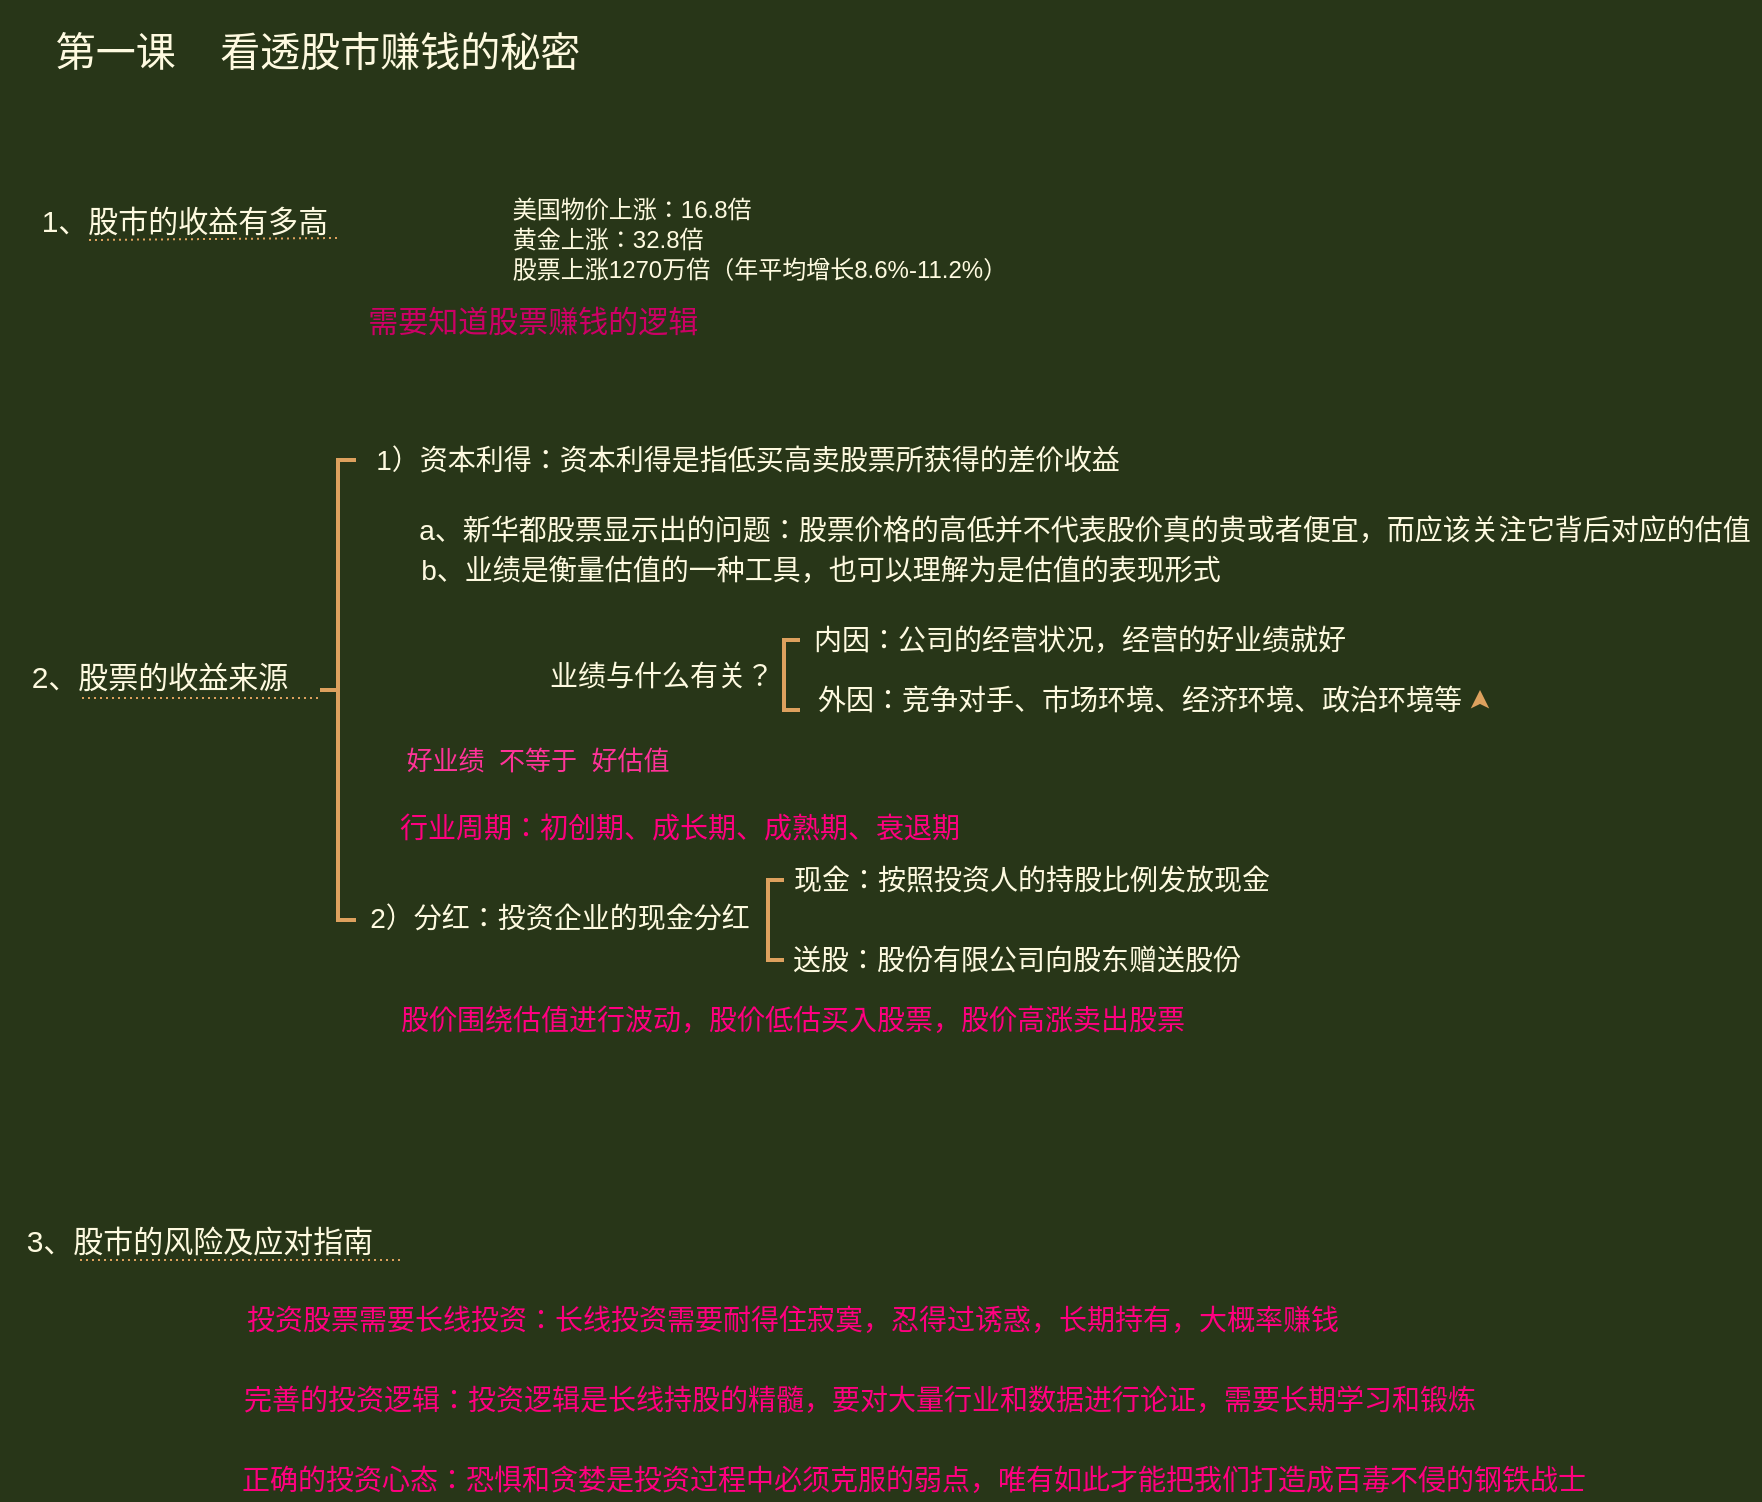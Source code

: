 <mxfile version="14.1.8" type="github" pages="4">
  <diagram id="m5bvnVAXrxUMq8WtMeak" name="第 1 页">
    <mxGraphModel dx="1374" dy="734" grid="1" gridSize="10" guides="1" tooltips="1" connect="1" arrows="1" fold="1" page="1" pageScale="1" pageWidth="1169" pageHeight="827" background="#283618" math="0" shadow="0">
      <root>
        <object label="" id="0">
          <mxCell />
        </object>
        <mxCell id="1" parent="0" />
        <mxCell id="AebG_U4oSjqvSSur_Na6-5" value="第一课&amp;nbsp; &amp;nbsp; 看透股市赚钱的秘密" style="text;html=1;strokeColor=none;fillColor=none;align=center;verticalAlign=middle;whiteSpace=wrap;rounded=0;shadow=0;fontSize=20;fontColor=#FEFAE0;" parent="1" vertex="1">
          <mxGeometry x="20" y="10" width="278" height="50" as="geometry" />
        </mxCell>
        <mxCell id="AebG_U4oSjqvSSur_Na6-7" value="1、股市的收益有多高" style="text;html=1;strokeColor=none;fillColor=none;align=center;verticalAlign=middle;whiteSpace=wrap;rounded=0;shadow=0;fontSize=15;spacingRight=-7;fontColor=#FEFAE0;" parent="1" vertex="1">
          <mxGeometry y="110" width="178" height="20" as="geometry" />
        </mxCell>
        <mxCell id="AebG_U4oSjqvSSur_Na6-8" value="&lt;font style=&quot;font-size: 15px&quot;&gt;2、股票的收益来源&lt;/font&gt;" style="text;html=1;strokeColor=none;fillColor=none;align=center;verticalAlign=middle;whiteSpace=wrap;rounded=0;shadow=0;fontColor=#FEFAE0;" parent="1" vertex="1">
          <mxGeometry x="10" y="327.5" width="140" height="40" as="geometry" />
        </mxCell>
        <mxCell id="AebG_U4oSjqvSSur_Na6-9" value="&lt;font style=&quot;font-size: 15px&quot;&gt;3、股市的风险及应对指南&lt;/font&gt;" style="text;html=1;strokeColor=none;fillColor=none;align=center;verticalAlign=middle;whiteSpace=wrap;rounded=0;shadow=0;labelBackgroundColor=none;labelBorderColor=none;fontColor=#FEFAE0;" parent="1" vertex="1">
          <mxGeometry x="10" y="620" width="180" height="20" as="geometry" />
        </mxCell>
        <mxCell id="AebG_U4oSjqvSSur_Na6-23" value="" style="endArrow=none;html=1;rounded=0;dashed=1;dashPattern=1 2;entryX=0.955;entryY=0.95;entryDx=0;entryDy=0;entryPerimeter=0;exitX=0.25;exitY=1;exitDx=0;exitDy=0;labelBackgroundColor=#283618;strokeColor=#DDA15E;fontColor=#FEFAE0;" parent="1" source="AebG_U4oSjqvSSur_Na6-7" target="AebG_U4oSjqvSSur_Na6-7" edge="1">
          <mxGeometry relative="1" as="geometry">
            <mxPoint x="82" y="200" as="sourcePoint" />
            <mxPoint x="200" y="200" as="targetPoint" />
          </mxGeometry>
        </mxCell>
        <mxCell id="AebG_U4oSjqvSSur_Na6-26" value="" style="endArrow=none;html=1;rounded=0;dashed=1;dashPattern=1 2;labelBackgroundColor=#283618;strokeColor=#DDA15E;fontColor=#FEFAE0;" parent="1" edge="1">
          <mxGeometry relative="1" as="geometry">
            <mxPoint x="40" y="640" as="sourcePoint" />
            <mxPoint x="200" y="640" as="targetPoint" />
            <Array as="points" />
          </mxGeometry>
        </mxCell>
        <mxCell id="AebG_U4oSjqvSSur_Na6-28" value="" style="endArrow=none;html=1;rounded=0;dashed=1;dashPattern=1 2;labelBackgroundColor=#283618;strokeColor=#DDA15E;fontColor=#FEFAE0;" parent="1" edge="1">
          <mxGeometry relative="1" as="geometry">
            <mxPoint x="41" y="359" as="sourcePoint" />
            <mxPoint x="159" y="359" as="targetPoint" />
          </mxGeometry>
        </mxCell>
        <mxCell id="AebG_U4oSjqvSSur_Na6-32" value="&lt;div style=&quot;text-align: left ; font-size: 12px&quot;&gt;&lt;font style=&quot;font-size: 12px&quot;&gt;美国物价上涨：16.8倍&lt;/font&gt;&lt;/div&gt;&lt;div style=&quot;text-align: left ; font-size: 12px&quot;&gt;&lt;font style=&quot;font-size: 12px&quot;&gt;黄金上涨：32.8倍&lt;/font&gt;&lt;/div&gt;&lt;font style=&quot;font-size: 12px&quot;&gt;股票上涨1270万倍（年平均增长8.6%-11.2%）&lt;/font&gt;" style="text;html=1;strokeColor=none;fillColor=none;align=center;verticalAlign=middle;whiteSpace=wrap;rounded=0;shadow=0;labelBackgroundColor=none;fontSize=13;fontColor=#FEFAE0;" parent="1" vertex="1">
          <mxGeometry x="205" y="100" width="350" height="60" as="geometry" />
        </mxCell>
        <mxCell id="AebG_U4oSjqvSSur_Na6-33" value="&amp;nbsp;需要知道股票赚钱的逻辑" style="text;html=1;strokeColor=none;fillColor=none;align=left;verticalAlign=middle;whiteSpace=wrap;rounded=0;shadow=0;labelBackgroundColor=none;fontSize=15;fontColor=#CC0066;" parent="1" vertex="1">
          <mxGeometry x="178" y="160" width="230" height="20" as="geometry" />
        </mxCell>
        <mxCell id="AebG_U4oSjqvSSur_Na6-42" value="&lt;h1&gt;&lt;br&gt;&lt;/h1&gt;" style="text;html=1;strokeColor=none;fillColor=none;spacing=5;spacingTop=-20;whiteSpace=wrap;overflow=hidden;rounded=0;shadow=0;labelBackgroundColor=none;fontSize=12;fontColor=#FEFAE0;" parent="1" vertex="1">
          <mxGeometry x="190" y="220" width="330" height="70" as="geometry" />
        </mxCell>
        <mxCell id="MVnKWzn-PWz_MAxwOVu2-1" value="a、新华都股票显示出的问题：股票价格的高低并不代表股价真的贵或者便宜，而应该关注它背后对应的估值" style="text;html=1;resizable=0;autosize=1;align=center;verticalAlign=middle;points=[];fillColor=none;strokeColor=none;rounded=0;shadow=0;labelBackgroundColor=none;fontSize=14;fontColor=#FEFAE0;spacingRight=-3;" parent="1" vertex="1">
          <mxGeometry x="200" y="265" width="680" height="20" as="geometry" />
        </mxCell>
        <mxCell id="E1mPZwcP-GkEmmAKB812-8" value="" style="strokeWidth=2;html=1;shape=mxgraph.flowchart.annotation_2;align=left;labelPosition=right;pointerEvents=1;shadow=0;labelBackgroundColor=none;fontSize=14;fontColor=#FEFAE0;fillColor=#BC6C25;strokeColor=#DDA15E;" parent="1" vertex="1">
          <mxGeometry x="160" y="240" width="18" height="230" as="geometry" />
        </mxCell>
        <mxCell id="E1mPZwcP-GkEmmAKB812-9" value="b、业绩是衡量估值的一种工具，也可以理解为是估值的表现形式" style="text;html=1;resizable=0;autosize=1;align=center;verticalAlign=middle;points=[];fillColor=none;strokeColor=none;rounded=0;shadow=0;labelBackgroundColor=none;fontSize=14;fontColor=#FEFAE0;" parent="1" vertex="1">
          <mxGeometry x="200" y="285" width="420" height="20" as="geometry" />
        </mxCell>
        <mxCell id="E1mPZwcP-GkEmmAKB812-10" value="业绩与什么有关？" style="text;html=1;strokeColor=none;fillColor=none;align=center;verticalAlign=middle;whiteSpace=wrap;rounded=0;shadow=0;labelBackgroundColor=none;fontSize=14;fontColor=#FEFAE0;" parent="1" vertex="1">
          <mxGeometry x="250" y="337.5" width="162" height="20" as="geometry" />
        </mxCell>
        <mxCell id="E1mPZwcP-GkEmmAKB812-11" value="" style="strokeWidth=2;html=1;shape=mxgraph.flowchart.annotation_1;align=left;pointerEvents=1;shadow=0;labelBackgroundColor=none;fontSize=14;fontColor=#FEFAE0;fillColor=#BC6C25;strokeColor=#DDA15E;" parent="1" vertex="1">
          <mxGeometry x="392" y="330" width="8" height="35" as="geometry" />
        </mxCell>
        <mxCell id="E1mPZwcP-GkEmmAKB812-13" value="内因：公司的经营状况，经营的好业绩就好" style="text;html=1;strokeColor=none;fillColor=none;align=center;verticalAlign=middle;whiteSpace=wrap;rounded=0;shadow=0;labelBackgroundColor=none;fontSize=14;fontColor=#FEFAE0;" parent="1" vertex="1">
          <mxGeometry x="400" y="320" width="280" height="20" as="geometry" />
        </mxCell>
        <mxCell id="E1mPZwcP-GkEmmAKB812-14" value="外因：竞争对手、市场环境、经济环境、政治环境等" style="text;html=1;strokeColor=none;fillColor=none;align=center;verticalAlign=middle;whiteSpace=wrap;rounded=0;shadow=0;labelBackgroundColor=none;fontSize=14;fontColor=#FEFAE0;" parent="1" vertex="1">
          <mxGeometry x="400" y="350" width="340" height="20" as="geometry" />
        </mxCell>
        <mxCell id="E1mPZwcP-GkEmmAKB812-16" style="edgeStyle=orthogonalEdgeStyle;rounded=0;orthogonalLoop=1;jettySize=auto;html=1;exitX=1;exitY=0.5;exitDx=0;exitDy=0;entryX=1;entryY=0.25;entryDx=0;entryDy=0;fontSize=14;fontColor=#FEFAE0;labelBackgroundColor=#283618;strokeColor=#DDA15E;" parent="1" source="E1mPZwcP-GkEmmAKB812-14" target="E1mPZwcP-GkEmmAKB812-14" edge="1">
          <mxGeometry relative="1" as="geometry" />
        </mxCell>
        <mxCell id="E1mPZwcP-GkEmmAKB812-17" value="&lt;h1 style=&quot;text-align: left&quot;&gt;&lt;span style=&quot;font-weight: normal&quot;&gt;&lt;font style=&quot;font-size: 14px&quot;&gt;1）资本利得：&lt;/font&gt;&lt;font style=&quot;font-size: 14px&quot;&gt;资本利得是指低买高卖股票所获得的差价收益&lt;/font&gt;&lt;/span&gt;&lt;/h1&gt;" style="text;html=1;strokeColor=none;fillColor=none;align=center;verticalAlign=middle;whiteSpace=wrap;rounded=0;shadow=0;labelBackgroundColor=none;fontSize=14;fontColor=#FEFAE0;" parent="1" vertex="1">
          <mxGeometry x="178" y="225" width="392" height="20" as="geometry" />
        </mxCell>
        <mxCell id="E1mPZwcP-GkEmmAKB812-18" value="&lt;h1 style=&quot;text-align: left&quot;&gt;&lt;span style=&quot;font-weight: normal&quot;&gt;&lt;font style=&quot;font-size: 14px&quot;&gt;2）分红：&lt;/font&gt;&lt;font style=&quot;font-size: 14px&quot;&gt;投资企业的现金分红&lt;/font&gt;&lt;/span&gt;&lt;/h1&gt;" style="text;html=1;strokeColor=none;fillColor=none;align=center;verticalAlign=middle;whiteSpace=wrap;rounded=0;shadow=0;labelBackgroundColor=none;fontSize=14;fontColor=#FEFAE0;spacingBottom=-7;" parent="1" vertex="1">
          <mxGeometry x="100" y="450" width="360" height="20" as="geometry" />
        </mxCell>
        <mxCell id="E1mPZwcP-GkEmmAKB812-20" value="好业绩&amp;nbsp; 不等于&amp;nbsp; 好估值" style="text;html=1;strokeColor=none;fillColor=none;align=center;verticalAlign=middle;whiteSpace=wrap;rounded=0;shadow=0;labelBackgroundColor=none;fontSize=13;fontColor=#FF3399;" parent="1" vertex="1">
          <mxGeometry x="198.5" y="380" width="140" height="20" as="geometry" />
        </mxCell>
        <mxCell id="E1mPZwcP-GkEmmAKB812-22" value="行业周期：初创期、成长期、成熟期、衰退期" style="text;html=1;strokeColor=none;fillColor=none;align=center;verticalAlign=middle;whiteSpace=wrap;rounded=0;shadow=0;labelBackgroundColor=none;fontSize=14;fontColor=#FF0080;" parent="1" vertex="1">
          <mxGeometry x="180" y="414" width="320" height="20" as="geometry" />
        </mxCell>
        <mxCell id="E1mPZwcP-GkEmmAKB812-24" value="" style="strokeWidth=2;html=1;shape=mxgraph.flowchart.annotation_1;align=left;pointerEvents=1;shadow=0;labelBackgroundColor=none;fontSize=14;fontColor=#FEFAE0;fillColor=#BC6C25;strokeColor=#DDA15E;" parent="1" vertex="1">
          <mxGeometry x="384" y="450" width="8" height="40" as="geometry" />
        </mxCell>
        <mxCell id="E1mPZwcP-GkEmmAKB812-25" value="现金：按照投资人的持股比例发放现金" style="text;html=1;strokeColor=none;fillColor=none;align=center;verticalAlign=middle;whiteSpace=wrap;rounded=0;shadow=0;labelBackgroundColor=none;fontSize=14;fontColor=#FEFAE0;" parent="1" vertex="1">
          <mxGeometry x="392" y="440" width="248" height="20" as="geometry" />
        </mxCell>
        <mxCell id="E1mPZwcP-GkEmmAKB812-26" value="送股：股份有限公司向股东赠送股份" style="text;html=1;strokeColor=none;fillColor=none;align=center;verticalAlign=middle;whiteSpace=wrap;rounded=0;shadow=0;labelBackgroundColor=none;fontSize=14;fontColor=#FEFAE0;spacingRight=5;" parent="1" vertex="1">
          <mxGeometry x="392" y="480" width="238" height="20" as="geometry" />
        </mxCell>
        <mxCell id="E1mPZwcP-GkEmmAKB812-27" value="股价围绕估值进行波动，股价低估买入股票，股价高涨卖出股票" style="text;html=1;strokeColor=none;fillColor=none;align=center;verticalAlign=middle;whiteSpace=wrap;rounded=0;sketch=0;fontColor=#FF0080;fontSize=14;" parent="1" vertex="1">
          <mxGeometry x="198.5" y="510" width="395" height="20" as="geometry" />
        </mxCell>
        <mxCell id="E1mPZwcP-GkEmmAKB812-28" value="投资股票需要长线投资：长线投资需要耐得住寂寞，忍得过诱惑，长期持有，大概率赚钱" style="text;html=1;strokeColor=none;fillColor=none;align=center;verticalAlign=middle;whiteSpace=wrap;rounded=0;sketch=0;fontSize=14;fontColor=#FF0080;" parent="1" vertex="1">
          <mxGeometry x="116.5" y="660" width="559" height="20" as="geometry" />
        </mxCell>
        <mxCell id="E1mPZwcP-GkEmmAKB812-29" value="完善的投资逻辑：投资逻辑是长线持股的精髓，要对大量行业和数据进行论证，需要长期学习和锻炼" style="text;html=1;strokeColor=none;fillColor=none;align=center;verticalAlign=middle;whiteSpace=wrap;rounded=0;sketch=0;fontSize=14;fontColor=#FF0080;spacingLeft=-4;" parent="1" vertex="1">
          <mxGeometry x="116.5" y="700" width="630" height="20" as="geometry" />
        </mxCell>
        <mxCell id="E1mPZwcP-GkEmmAKB812-31" value="正确的投资心态：恐惧和贪婪是投资过程中必须克服的弱点，唯有如此才能把我们打造成百毒不侵的钢铁战士" style="text;html=1;strokeColor=none;fillColor=none;align=center;verticalAlign=middle;whiteSpace=wrap;rounded=0;sketch=0;fontSize=14;fontColor=#FF0080;spacingLeft=-6;" parent="1" vertex="1">
          <mxGeometry x="120" y="740" width="680" height="20" as="geometry" />
        </mxCell>
      </root>
    </mxGraphModel>
  </diagram>
  <diagram id="dXkZSwn3A2-5qYktCXOZ" name="第 2 页">
    <mxGraphModel dx="961" dy="376" grid="1" gridSize="10" guides="1" tooltips="1" connect="1" arrows="1" fold="1" page="1" pageScale="1" pageWidth="1169" pageHeight="827" background="#283618" math="0" shadow="0">
      <root>
        <mxCell id="XAOGz9AYFGQWxydJxJSW-0" />
        <mxCell id="XAOGz9AYFGQWxydJxJSW-1" parent="XAOGz9AYFGQWxydJxJSW-0" />
        <mxCell id="cmDcosQfWXOTotA4SChQ-0" value="第二课&amp;nbsp; 巴菲特的股市暴富秘籍你也能学会" style="text;html=1;strokeColor=none;fillColor=none;align=center;verticalAlign=middle;whiteSpace=wrap;rounded=0;sketch=0;fontColor=#FEFAE0;fontSize=20;" parent="XAOGz9AYFGQWxydJxJSW-1" vertex="1">
          <mxGeometry x="37.5" y="10" width="420" height="40" as="geometry" />
        </mxCell>
        <mxCell id="BZc_Ym0EWB4jqjE0cTuo-0" value="1、巴菲特如何投资" style="text;html=1;strokeColor=none;fillColor=none;align=center;verticalAlign=middle;whiteSpace=wrap;rounded=0;sketch=0;fontSize=15;fontColor=#FEFAE0;" parent="XAOGz9AYFGQWxydJxJSW-1" vertex="1">
          <mxGeometry x="40" y="100" width="140" height="20" as="geometry" />
        </mxCell>
        <mxCell id="BZc_Ym0EWB4jqjE0cTuo-1" value="2、股票投资流派" style="text;html=1;strokeColor=none;fillColor=none;align=center;verticalAlign=middle;whiteSpace=wrap;rounded=0;sketch=0;fontSize=15;fontColor=#FEFAE0;" parent="XAOGz9AYFGQWxydJxJSW-1" vertex="1">
          <mxGeometry x="10" y="414" width="180" height="20" as="geometry" />
        </mxCell>
        <mxCell id="BZc_Ym0EWB4jqjE0cTuo-2" value="3、价值投资如何做" style="text;html=1;strokeColor=none;fillColor=none;align=center;verticalAlign=middle;whiteSpace=wrap;rounded=0;sketch=0;fontSize=15;fontColor=#FEFAE0;" parent="XAOGz9AYFGQWxydJxJSW-1" vertex="1">
          <mxGeometry x="40" y="700" width="140" height="20" as="geometry" />
        </mxCell>
        <mxCell id="BZc_Ym0EWB4jqjE0cTuo-3" value="4、避开市场噪音" style="text;html=1;strokeColor=none;fillColor=none;align=center;verticalAlign=middle;whiteSpace=wrap;rounded=0;sketch=0;fontSize=15;fontColor=#FEFAE0;" parent="XAOGz9AYFGQWxydJxJSW-1" vertex="1">
          <mxGeometry x="40" y="780" width="120" height="20" as="geometry" />
        </mxCell>
        <mxCell id="OLEDt_ilaQyS6sF2cXcJ-0" value="如果我不打算持有一只股票十年，那我就不会持有它超过十分钟。" style="text;html=1;strokeColor=none;fillColor=none;align=center;verticalAlign=middle;whiteSpace=wrap;rounded=0;sketch=0;fontSize=15;fontColor=#FEFAE0;" parent="XAOGz9AYFGQWxydJxJSW-1" vertex="1">
          <mxGeometry x="80" y="140" width="440" height="20" as="geometry" />
        </mxCell>
        <mxCell id="OLEDt_ilaQyS6sF2cXcJ-2" value="巴菲特是以发现企业价值偏差为投资核心，所称价值投资派" style="text;html=1;strokeColor=none;fillColor=none;align=center;verticalAlign=middle;whiteSpace=wrap;rounded=0;sketch=0;fontSize=15;fontColor=#FEFAE0;" parent="XAOGz9AYFGQWxydJxJSW-1" vertex="1">
          <mxGeometry x="60" y="170" width="430" height="20" as="geometry" />
        </mxCell>
        <mxCell id="OLEDt_ilaQyS6sF2cXcJ-3" value="1）技术分析派" style="text;html=1;strokeColor=none;fillColor=none;align=center;verticalAlign=middle;whiteSpace=wrap;rounded=0;sketch=0;fontSize=15;fontColor=#FEFAE0;" parent="XAOGz9AYFGQWxydJxJSW-1" vertex="1">
          <mxGeometry x="150" y="240" width="120" height="20" as="geometry" />
        </mxCell>
        <mxCell id="OLEDt_ilaQyS6sF2cXcJ-4" value="2）量化投资派（逆市）" style="text;html=1;strokeColor=none;fillColor=none;align=center;verticalAlign=middle;whiteSpace=wrap;rounded=0;sketch=0;fontSize=15;fontColor=#FEFAE0;" parent="XAOGz9AYFGQWxydJxJSW-1" vertex="1">
          <mxGeometry x="160" y="365" width="175" height="20" as="geometry" />
        </mxCell>
        <mxCell id="OLEDt_ilaQyS6sF2cXcJ-5" value="3）价值投资派" style="text;html=1;strokeColor=none;fillColor=none;align=center;verticalAlign=middle;whiteSpace=wrap;rounded=0;sketch=0;fontSize=15;fontColor=#FEFAE0;" parent="XAOGz9AYFGQWxydJxJSW-1" vertex="1">
          <mxGeometry x="160" y="490" width="120" height="20" as="geometry" />
        </mxCell>
        <mxCell id="OLEDt_ilaQyS6sF2cXcJ-7" value="" style="strokeWidth=2;html=1;shape=mxgraph.flowchart.annotation_2;align=left;labelPosition=right;pointerEvents=1;rounded=0;sketch=0;fillColor=#BC6C25;fontSize=15;fontColor=#FEFAE0;labelBorderColor=#000000;strokeColor=#DDA15E;labelBackgroundColor=#283618;" parent="XAOGz9AYFGQWxydJxJSW-1" vertex="1">
          <mxGeometry x="120" y="250" width="30" height="250" as="geometry" />
        </mxCell>
        <mxCell id="q4VKJWMB_IdTR05H-gKI-0" value="技术分析技术的精髓就是“规律”" style="text;html=1;strokeColor=none;fillColor=none;align=center;verticalAlign=middle;whiteSpace=wrap;rounded=0;sketch=0;fontColor=#FEFAE0;fontSize=14;" parent="XAOGz9AYFGQWxydJxJSW-1" vertex="1">
          <mxGeometry x="160" y="267.5" width="110" height="40" as="geometry" />
        </mxCell>
        <mxCell id="q4VKJWMB_IdTR05H-gKI-1" value="1、市场行为包容消化一切信息，这句话是技术分析的基础&#xa;2、市场运行以趋势方式演变（价格是可以预测的）&#xa;3、历史会重演（10年一个轮回，8  金融危机，和限时差距较大）" style="text;strokeColor=none;fillColor=none;align=left;verticalAlign=bottom;rounded=0;sketch=0;fontColor=#FEFAE0;spacingTop=11;spacing=4;labelBackgroundColor=none;labelBorderColor=none;fontSize=14;horizontal=1;" parent="XAOGz9AYFGQWxydJxJSW-1" vertex="1">
          <mxGeometry x="300" y="200" width="460" height="80" as="geometry" />
        </mxCell>
        <mxCell id="q4VKJWMB_IdTR05H-gKI-2" value="技术分析的三大假设与限时状况差距较大，逻辑不能自洽。" style="text;html=1;strokeColor=none;fillColor=none;align=center;verticalAlign=middle;whiteSpace=wrap;rounded=0;labelBackgroundColor=none;sketch=0;fontSize=14;fontColor=#FEFAE0;" parent="XAOGz9AYFGQWxydJxJSW-1" vertex="1">
          <mxGeometry x="250" y="307.5" width="410" height="20" as="geometry" />
        </mxCell>
        <mxCell id="q4VKJWMB_IdTR05H-gKI-4" value="" style="strokeWidth=2;html=1;shape=mxgraph.flowchart.annotation_2;align=left;labelPosition=right;pointerEvents=1;rounded=0;sketch=0;fillColor=#BC6C25;fontColor=#FEFAE0;strokeColor=#DDA15E;" parent="XAOGz9AYFGQWxydJxJSW-1" vertex="1">
          <mxGeometry x="270" y="232.5" width="20" height="35" as="geometry" />
        </mxCell>
        <mxCell id="q4VKJWMB_IdTR05H-gKI-5" value="量化交易以现金的数学模型替代人为的主管判断（难操作）" style="text;html=1;strokeColor=none;fillColor=none;align=center;verticalAlign=middle;whiteSpace=wrap;rounded=0;sketch=0;fontColor=#FEFAE0;fontSize=14;" parent="XAOGz9AYFGQWxydJxJSW-1" vertex="1">
          <mxGeometry x="350" y="365" width="390" height="20" as="geometry" />
        </mxCell>
        <mxCell id="q4VKJWMB_IdTR05H-gKI-6" value="西蒙斯（数学家）在20年里创造了年均净回报率高达35%的惊人业绩" style="text;html=1;strokeColor=none;fillColor=none;align=center;verticalAlign=middle;whiteSpace=wrap;rounded=0;sketch=0;fontSize=14;fontColor=#FEFAE0;" parent="XAOGz9AYFGQWxydJxJSW-1" vertex="1">
          <mxGeometry x="180" y="404" width="445" height="30" as="geometry" />
        </mxCell>
        <mxCell id="q4VKJWMB_IdTR05H-gKI-7" value="聪明的投资者" style="text;html=1;strokeColor=none;fillColor=none;align=center;verticalAlign=middle;whiteSpace=wrap;rounded=0;sketch=0;fontSize=14;fontColor=#FEFAE0;" parent="XAOGz9AYFGQWxydJxJSW-1" vertex="1">
          <mxGeometry x="180" y="520" width="100" height="20" as="geometry" />
        </mxCell>
        <mxCell id="q4VKJWMB_IdTR05H-gKI-10" value="a、为什么价值投资能帮我们赚钱？" style="text;html=1;strokeColor=none;fillColor=none;align=center;verticalAlign=middle;whiteSpace=wrap;rounded=0;sketch=0;fontSize=14;fontColor=#FEFAE0;" parent="XAOGz9AYFGQWxydJxJSW-1" vertex="1">
          <mxGeometry x="300" y="490" width="240" height="20" as="geometry" />
        </mxCell>
        <mxCell id="q4VKJWMB_IdTR05H-gKI-11" value="1、价值投资是自下往上的策略（只需对公司进行分析判断）&lt;br&gt;&lt;br&gt;2、价值投资追求的是绝对表现（只关心自己买的）而不是相对表现（打败市场多少人）&lt;br&gt;&amp;nbsp; &amp;nbsp; &amp;nbsp;&amp;nbsp;&lt;br&gt;3、价值投资是一种风险规避的方法（价值低估的股票，降低投资的风险）" style="text;html=1;strokeColor=none;fillColor=none;align=left;verticalAlign=top;whiteSpace=wrap;rounded=0;sketch=0;fontSize=14;fontColor=#FEFAE0;" parent="XAOGz9AYFGQWxydJxJSW-1" vertex="1">
          <mxGeometry x="550" y="450" width="560" height="100" as="geometry" />
        </mxCell>
        <mxCell id="q4VKJWMB_IdTR05H-gKI-12" value="b、价值投资者需要哪些能力？" style="text;html=1;strokeColor=none;fillColor=none;align=center;verticalAlign=middle;whiteSpace=wrap;rounded=0;sketch=0;fontSize=14;fontColor=#FEFAE0;" parent="XAOGz9AYFGQWxydJxJSW-1" vertex="1">
          <mxGeometry x="300" y="600" width="210" height="20" as="geometry" />
        </mxCell>
        <mxCell id="q4VKJWMB_IdTR05H-gKI-13" value="分析公司" style="text;html=1;strokeColor=none;fillColor=none;align=center;verticalAlign=middle;whiteSpace=wrap;rounded=0;sketch=0;fontSize=14;fontColor=#FEFAE0;" parent="XAOGz9AYFGQWxydJxJSW-1" vertex="1">
          <mxGeometry x="550" y="580" width="90" height="20" as="geometry" />
        </mxCell>
        <mxCell id="q4VKJWMB_IdTR05H-gKI-14" value="准确估值" style="text;html=1;strokeColor=none;fillColor=none;align=center;verticalAlign=middle;whiteSpace=wrap;rounded=0;sketch=0;fontSize=14;fontColor=#FEFAE0;" parent="XAOGz9AYFGQWxydJxJSW-1" vertex="1">
          <mxGeometry x="570" y="630" width="60" height="20" as="geometry" />
        </mxCell>
        <mxCell id="q4VKJWMB_IdTR05H-gKI-15" value="c、如何分析一个公司" style="text;html=1;strokeColor=none;fillColor=none;align=center;verticalAlign=middle;whiteSpace=wrap;rounded=0;sketch=0;fontSize=14;fontColor=#FEFAE0;" parent="XAOGz9AYFGQWxydJxJSW-1" vertex="1">
          <mxGeometry x="290" y="690" width="170" height="20" as="geometry" />
        </mxCell>
        <mxCell id="q4VKJWMB_IdTR05H-gKI-16" value="&lt;br&gt;好生意" style="text;html=1;strokeColor=none;fillColor=none;align=center;verticalAlign=middle;whiteSpace=wrap;rounded=0;sketch=0;fontSize=14;fontColor=#FEFAE0;" parent="XAOGz9AYFGQWxydJxJSW-1" vertex="1">
          <mxGeometry x="510" y="690" width="70" height="20" as="geometry" />
        </mxCell>
        <mxCell id="q4VKJWMB_IdTR05H-gKI-17" value="好团队" style="text;html=1;strokeColor=none;fillColor=none;align=center;verticalAlign=middle;whiteSpace=wrap;rounded=0;sketch=0;fontSize=14;fontColor=#FEFAE0;" parent="XAOGz9AYFGQWxydJxJSW-1" vertex="1">
          <mxGeometry x="505" y="740" width="80" height="20" as="geometry" />
        </mxCell>
      </root>
    </mxGraphModel>
  </diagram>
  <diagram id="2S9Vu0QW8BQiZXrNTA1Y" name="第 3 页">
    <mxGraphModel dx="1374" dy="1561" grid="1" gridSize="10" guides="1" tooltips="1" connect="1" arrows="1" fold="1" page="1" pageScale="1" pageWidth="1169" pageHeight="827" background="#283618" math="0" shadow="0">
      <root>
        <mxCell id="_3YfecklBR2j53cXvBVf-0" />
        <mxCell id="_3YfecklBR2j53cXvBVf-1" parent="_3YfecklBR2j53cXvBVf-0" />
        <mxCell id="_3YfecklBR2j53cXvBVf-2" value="第四课&amp;nbsp; &amp;nbsp;看清企业的家底--资产负债表&amp;nbsp;" style="text;html=1;strokeColor=none;fillColor=none;align=center;verticalAlign=middle;whiteSpace=wrap;rounded=0;sketch=0;fontColor=#FEFAE0;strokeWidth=2;fontSize=18;" parent="_3YfecklBR2j53cXvBVf-1" vertex="1">
          <mxGeometry x="30" y="-800" width="310" height="20" as="geometry" />
        </mxCell>
        <mxCell id="I5HPRiR0q87Ypav-6Lbp-0" value="利润表-体能(赚钱的能力）" style="text;html=1;strokeColor=none;fillColor=none;align=center;verticalAlign=middle;whiteSpace=wrap;rounded=0;sketch=0;fontSize=14;fontColor=#FEFAE0;" parent="_3YfecklBR2j53cXvBVf-1" vertex="1">
          <mxGeometry x="160" y="-740" width="170" height="20" as="geometry" />
        </mxCell>
        <mxCell id="Us06LLM0BbqdRtaWMkaf-0" value="资产负债表" style="text;html=1;strokeColor=none;fillColor=none;align=center;verticalAlign=middle;whiteSpace=wrap;rounded=0;sketch=0;fontSize=14;fontColor=#FEFAE0;" parent="_3YfecklBR2j53cXvBVf-1" vertex="1">
          <mxGeometry x="40" y="-740" width="80" height="20" as="geometry" />
        </mxCell>
        <mxCell id="Us06LLM0BbqdRtaWMkaf-1" value="现金流量表--供血情况" style="text;html=1;strokeColor=none;fillColor=none;align=center;verticalAlign=middle;whiteSpace=wrap;rounded=0;sketch=0;fontSize=14;fontColor=#FEFAE0;" parent="_3YfecklBR2j53cXvBVf-1" vertex="1">
          <mxGeometry x="382.5" y="-740" width="140" height="20" as="geometry" />
        </mxCell>
        <mxCell id="Us06LLM0BbqdRtaWMkaf-3" value="极少人懂的“傻瓜式”财务分析法" style="text;html=1;strokeColor=none;fillColor=none;align=center;verticalAlign=middle;whiteSpace=wrap;rounded=0;sketch=0;fontSize=14;fontColor=#FEFAE0;" parent="_3YfecklBR2j53cXvBVf-1" vertex="1">
          <mxGeometry x="40" y="-700" width="200" height="20" as="geometry" />
        </mxCell>
        <mxCell id="Us06LLM0BbqdRtaWMkaf-4" value="核心数据" style="text;html=1;strokeColor=none;fillColor=none;align=center;verticalAlign=middle;whiteSpace=wrap;rounded=0;sketch=0;fontSize=14;fontColor=#FEFAE0;" parent="_3YfecklBR2j53cXvBVf-1" vertex="1">
          <mxGeometry x="280" y="-700" width="70" height="20" as="geometry" />
        </mxCell>
        <mxCell id="Us06LLM0BbqdRtaWMkaf-5" value="我们只需要找到财务报表中的核心数据的大小和变化情况就能判断企业的情况" style="text;html=1;strokeColor=none;fillColor=none;align=center;verticalAlign=middle;whiteSpace=wrap;rounded=0;sketch=0;fontSize=14;fontColor=#FEFAE0;" parent="_3YfecklBR2j53cXvBVf-1" vertex="1">
          <mxGeometry x="380" y="-700" width="250" height="20" as="geometry" />
        </mxCell>
        <mxCell id="Us06LLM0BbqdRtaWMkaf-7" value="工具推荐--choice" style="text;html=1;strokeColor=none;fillColor=none;align=left;verticalAlign=middle;whiteSpace=wrap;rounded=0;sketch=0;fontSize=14;fontColor=#FEFAE0;" parent="_3YfecklBR2j53cXvBVf-1" vertex="1">
          <mxGeometry x="40" y="-660" width="110" height="20" as="geometry" />
        </mxCell>
        <mxCell id="Us06LLM0BbqdRtaWMkaf-8" value="资产负债表是什么？" style="text;html=1;strokeColor=none;fillColor=none;align=left;verticalAlign=middle;whiteSpace=wrap;rounded=0;sketch=0;fontSize=14;fontColor=#FEFAE0;" parent="_3YfecklBR2j53cXvBVf-1" vertex="1">
          <mxGeometry x="40" y="-620" width="140" height="20" as="geometry" />
        </mxCell>
        <mxCell id="Us06LLM0BbqdRtaWMkaf-9" value="资产负债表的内容" style="text;html=1;strokeColor=none;fillColor=none;align=left;verticalAlign=middle;whiteSpace=wrap;rounded=0;sketch=0;fontSize=14;fontColor=#FEFAE0;" parent="_3YfecklBR2j53cXvBVf-1" vertex="1">
          <mxGeometry x="100" y="-420" width="120" height="20" as="geometry" />
        </mxCell>
        <mxCell id="Us06LLM0BbqdRtaWMkaf-11" value="（资产是由企业过去的交易或事项形成的、由企业拥有或者控制的、预期会给企业带来经济利益的资源，格力电器的工厂设备就是典型的资产）" style="text;html=1;strokeColor=none;fillColor=none;align=left;verticalAlign=middle;whiteSpace=wrap;rounded=0;sketch=0;fontSize=13;fontColor=#FEFAE0;" parent="_3YfecklBR2j53cXvBVf-1" vertex="1">
          <mxGeometry x="300" y="-510" width="830" height="30" as="geometry" />
        </mxCell>
        <mxCell id="Us06LLM0BbqdRtaWMkaf-12" value="（贷款、货款、工人工资等）" style="text;html=1;strokeColor=none;fillColor=none;align=left;verticalAlign=middle;whiteSpace=wrap;rounded=0;sketch=0;fontSize=13;fontColor=#FEFAE0;" parent="_3YfecklBR2j53cXvBVf-1" vertex="1">
          <mxGeometry x="630" y="-415" width="190" height="20" as="geometry" />
        </mxCell>
        <mxCell id="Us06LLM0BbqdRtaWMkaf-13" value="（是指企业资产（股东的钱+公司赚得）扣除负债后，由所有者享有的剩余权益。通俗的讲就是企业扣除负债后还值多少钱）" style="text;html=1;strokeColor=none;fillColor=none;align=left;verticalAlign=middle;whiteSpace=wrap;rounded=0;sketch=0;fontSize=13;fontColor=#FEFAE0;" parent="_3YfecklBR2j53cXvBVf-1" vertex="1">
          <mxGeometry x="300" y="-300" width="725" height="30" as="geometry" />
        </mxCell>
        <mxCell id="Us06LLM0BbqdRtaWMkaf-14" value="" style="strokeWidth=2;html=1;shape=mxgraph.flowchart.annotation_2;align=left;labelPosition=right;pointerEvents=1;rounded=0;sketch=0;fillColor=#BC6C25;fontSize=14;fontColor=#FEFAE0;strokeColor=#DDA15E;" parent="_3YfecklBR2j53cXvBVf-1" vertex="1">
          <mxGeometry x="260" y="-553" width="15" height="280" as="geometry" />
        </mxCell>
        <mxCell id="Us06LLM0BbqdRtaWMkaf-21" value="资产=负债+所有者权益" style="text;html=1;strokeColor=none;fillColor=none;align=center;verticalAlign=middle;whiteSpace=wrap;rounded=0;sketch=0;fontColor=#FEFAE0;fontSize=14;" parent="_3YfecklBR2j53cXvBVf-1" vertex="1">
          <mxGeometry x="100" y="-375" width="150" height="20" as="geometry" />
        </mxCell>
        <mxCell id="Us06LLM0BbqdRtaWMkaf-22" value="等式左边代表的是公司的资源形式等式右边代表的是钱的来源，总的来看这个等式是永远成立的。" style="text;html=1;strokeColor=none;fillColor=none;align=center;verticalAlign=middle;whiteSpace=wrap;rounded=0;sketch=0;fontSize=12;fontColor=#FEFAE0;" parent="_3YfecklBR2j53cXvBVf-1" vertex="1">
          <mxGeometry x="100" y="-350" width="135" height="60" as="geometry" />
        </mxCell>
        <mxCell id="Us06LLM0BbqdRtaWMkaf-24" value="1）资产" style="text;html=1;strokeColor=none;fillColor=none;align=center;verticalAlign=middle;whiteSpace=wrap;rounded=0;sketch=0;fontSize=15;fontColor=#FEFAE0;" parent="_3YfecklBR2j53cXvBVf-1" vertex="1">
          <mxGeometry x="285" y="-580" width="60" height="20" as="geometry" />
        </mxCell>
        <mxCell id="Us06LLM0BbqdRtaWMkaf-25" value="2）负债" style="text;html=1;strokeColor=none;fillColor=none;align=center;verticalAlign=middle;whiteSpace=wrap;rounded=0;sketch=0;fontSize=15;fontColor=#FEFAE0;" parent="_3YfecklBR2j53cXvBVf-1" vertex="1">
          <mxGeometry x="290" y="-425" width="60" height="20" as="geometry" />
        </mxCell>
        <mxCell id="Us06LLM0BbqdRtaWMkaf-45" value="" style="edgeStyle=orthogonalEdgeStyle;curved=0;rounded=1;sketch=0;orthogonalLoop=1;jettySize=auto;html=1;strokeColor=#DDA15E;fillColor=#BC6C25;fontSize=14;fontColor=#FEFAE0;labelBackgroundColor=#283618;" parent="_3YfecklBR2j53cXvBVf-1" source="Us06LLM0BbqdRtaWMkaf-26" target="Us06LLM0BbqdRtaWMkaf-43" edge="1">
          <mxGeometry relative="1" as="geometry" />
        </mxCell>
        <mxCell id="Us06LLM0BbqdRtaWMkaf-26" value="3）所有者权益" style="text;html=1;strokeColor=none;fillColor=none;align=center;verticalAlign=middle;whiteSpace=wrap;rounded=0;sketch=0;fontSize=15;fontColor=#FEFAE0;" parent="_3YfecklBR2j53cXvBVf-1" vertex="1">
          <mxGeometry x="285" y="-330" width="110" height="20" as="geometry" />
        </mxCell>
        <mxCell id="Us06LLM0BbqdRtaWMkaf-30" value="" style="strokeWidth=2;html=1;shape=mxgraph.flowchart.annotation_1;align=left;pointerEvents=1;rounded=0;sketch=0;fillColor=#BC6C25;fontSize=15;fontColor=#FEFAE0;strokeColor=#DDA15E;" parent="_3YfecklBR2j53cXvBVf-1" vertex="1">
          <mxGeometry x="360" y="-600" width="10" height="60" as="geometry" />
        </mxCell>
        <mxCell id="Us06LLM0BbqdRtaWMkaf-36" value="" style="edgeStyle=orthogonalEdgeStyle;curved=0;rounded=1;sketch=0;orthogonalLoop=1;jettySize=auto;html=1;strokeColor=#DDA15E;fillColor=#BC6C25;fontColor=#FEFAE0;labelBackgroundColor=#283618;" parent="_3YfecklBR2j53cXvBVf-1" edge="1">
          <mxGeometry relative="1" as="geometry">
            <mxPoint x="610" y="-600" as="sourcePoint" />
            <mxPoint x="660" y="-600" as="targetPoint" />
          </mxGeometry>
        </mxCell>
        <mxCell id="Us06LLM0BbqdRtaWMkaf-31" value="流动性资产（一年以内的资产，短期变现）" style="text;html=1;strokeColor=none;fillColor=none;align=right;verticalAlign=middle;whiteSpace=wrap;rounded=0;sketch=0;fontSize=14;fontColor=#FEFAE0;" parent="_3YfecklBR2j53cXvBVf-1" vertex="1">
          <mxGeometry x="370" y="-602.5" width="230" height="20" as="geometry" />
        </mxCell>
        <mxCell id="Us06LLM0BbqdRtaWMkaf-38" value="" style="edgeStyle=orthogonalEdgeStyle;curved=0;rounded=1;sketch=0;orthogonalLoop=1;jettySize=auto;html=1;strokeColor=#DDA15E;fillColor=#BC6C25;fontColor=#FEFAE0;labelBackgroundColor=#283618;" parent="_3YfecklBR2j53cXvBVf-1" edge="1">
          <mxGeometry relative="1" as="geometry">
            <mxPoint x="610" y="-540.5" as="sourcePoint" />
            <mxPoint x="660" y="-540.5" as="targetPoint" />
          </mxGeometry>
        </mxCell>
        <mxCell id="Us06LLM0BbqdRtaWMkaf-33" value="非流动性资产（一年以上的资产）" style="text;html=1;strokeColor=none;fillColor=none;align=center;verticalAlign=middle;whiteSpace=wrap;rounded=0;sketch=0;fontSize=14;fontColor=#FEFAE0;" parent="_3YfecklBR2j53cXvBVf-1" vertex="1">
          <mxGeometry x="365" y="-550" width="225" height="20" as="geometry" />
        </mxCell>
        <mxCell id="Us06LLM0BbqdRtaWMkaf-35" value="货币资金（年末可以立即支付给别人的钱）、应收账款、应收票据（由付款人或收款人签发、由付款人承兑、到期无条件付款的一种书面凭证）、存货等" style="text;html=1;strokeColor=none;fillColor=none;align=left;verticalAlign=middle;whiteSpace=wrap;rounded=0;sketch=0;fontSize=14;fontColor=#FEFAE0;" parent="_3YfecklBR2j53cXvBVf-1" vertex="1">
          <mxGeometry x="670" y="-620" width="485" height="50" as="geometry" />
        </mxCell>
        <mxCell id="Us06LLM0BbqdRtaWMkaf-37" value="发放委托贷款及垫款、可供出售金融资金、长期股权投资、固定资产（机器、设备、厂房）、在建工程、无形资产" style="text;html=1;strokeColor=none;fillColor=none;align=left;verticalAlign=middle;whiteSpace=wrap;rounded=0;sketch=0;fontSize=14;fontColor=#FEFAE0;" parent="_3YfecklBR2j53cXvBVf-1" vertex="1">
          <mxGeometry x="670" y="-560" width="470" height="40" as="geometry" />
        </mxCell>
        <mxCell id="Us06LLM0BbqdRtaWMkaf-40" value="" style="strokeWidth=2;html=1;shape=mxgraph.flowchart.annotation_1;align=left;pointerEvents=1;rounded=0;sketch=0;fillColor=#BC6C25;fontSize=15;fontColor=#FEFAE0;strokeColor=#DDA15E;" parent="_3YfecklBR2j53cXvBVf-1" vertex="1">
          <mxGeometry x="360" y="-433" width="10" height="40" as="geometry" />
        </mxCell>
        <mxCell id="Us06LLM0BbqdRtaWMkaf-41" value="流动性负债（还款期限小于等于1年）" style="text;html=1;strokeColor=none;fillColor=none;align=left;verticalAlign=middle;whiteSpace=wrap;rounded=0;sketch=0;fontSize=14;fontColor=#FEFAE0;spacingLeft=-2;" parent="_3YfecklBR2j53cXvBVf-1" vertex="1">
          <mxGeometry x="380" y="-440" width="237.5" height="20" as="geometry" />
        </mxCell>
        <mxCell id="Us06LLM0BbqdRtaWMkaf-42" value="非流动性负债（&lt;span style=&quot;text-align: right ; font-size: 14px&quot;&gt;还款期限大于1年&lt;/span&gt;）" style="text;html=1;strokeColor=none;fillColor=none;align=center;verticalAlign=middle;whiteSpace=wrap;rounded=0;sketch=0;fontSize=14;fontColor=#FEFAE0;" parent="_3YfecklBR2j53cXvBVf-1" vertex="1">
          <mxGeometry x="370" y="-405" width="235" height="20" as="geometry" />
        </mxCell>
        <mxCell id="Us06LLM0BbqdRtaWMkaf-43" value="根据公式获得" style="text;html=1;strokeColor=none;fillColor=none;align=center;verticalAlign=middle;whiteSpace=wrap;rounded=0;sketch=0;fontSize=14;fontColor=#FEFAE0;" parent="_3YfecklBR2j53cXvBVf-1" vertex="1">
          <mxGeometry x="480" y="-330" width="110" height="20" as="geometry" />
        </mxCell>
        <mxCell id="Us06LLM0BbqdRtaWMkaf-46" value="&lt;div&gt;&lt;span&gt;a）资产负债率=总负责 / 总资产（资产负债率处于50-60%比较合理，大于60%资产状况处于不佳。它是一把双刃剑，过大的话，公司赚得越多，也意味着企业的负责风险越大）&lt;/span&gt;&lt;/div&gt;" style="text;html=1;strokeColor=none;fillColor=none;align=right;verticalAlign=middle;whiteSpace=wrap;rounded=0;sketch=0;fontSize=14;fontColor=#FEFAE0;" parent="_3YfecklBR2j53cXvBVf-1" vertex="1">
          <mxGeometry x="160" y="-200" width="585" height="20" as="geometry" />
        </mxCell>
        <mxCell id="Us06LLM0BbqdRtaWMkaf-47" value="b）流动比率=流动资产 / 流动负债（流动比率越高，资产的流动性越好，短期偿债能力越强。1-2直接比较合适，小于1资不抵债风险，大于2资金利用不充分）" style="text;html=1;strokeColor=none;fillColor=none;align=left;verticalAlign=middle;whiteSpace=wrap;rounded=0;sketch=0;fontSize=14;fontColor=#FEFAE0;spacingLeft=-1;" parent="_3YfecklBR2j53cXvBVf-1" vertex="1">
          <mxGeometry x="160" y="-140" width="830" height="20" as="geometry" />
        </mxCell>
        <mxCell id="Us06LLM0BbqdRtaWMkaf-48" value="c）速动比率=速动资产 / 流动负债&amp;nbsp; （衡量企业立即辨析资产偿还负债的能力&amp;nbsp; &amp;nbsp;速动资产=流动资产-存货&amp;nbsp; 1左右比较好，过低资不抵债，过高，速动资产占用资金过多）" style="text;html=1;strokeColor=none;fillColor=none;align=left;verticalAlign=middle;whiteSpace=wrap;rounded=0;sketch=0;fontSize=14;fontColor=#FEFAE0;" parent="_3YfecklBR2j53cXvBVf-1" vertex="1">
          <mxGeometry x="160" y="-90" width="820" height="20" as="geometry" />
        </mxCell>
        <mxCell id="Us06LLM0BbqdRtaWMkaf-49" value="企业在有一块钱的账款需要还的时候，需要有1块钱货物能马上变现（根据行业不一致，销售行业小于1，制造业大于1）" style="text;html=1;strokeColor=none;fillColor=none;align=left;verticalAlign=middle;whiteSpace=wrap;rounded=0;sketch=0;fontSize=14;fontColor=#FEFAE0;spacingLeft=10;" parent="_3YfecklBR2j53cXvBVf-1" vertex="1">
          <mxGeometry x="150" y="-60" width="850" height="20" as="geometry" />
        </mxCell>
        <mxCell id="Us06LLM0BbqdRtaWMkaf-50" value="偿债能力指标" style="text;html=1;strokeColor=none;fillColor=none;align=center;verticalAlign=middle;whiteSpace=wrap;rounded=0;sketch=0;fontSize=14;fontColor=#FEFAE0;" parent="_3YfecklBR2j53cXvBVf-1" vertex="1">
          <mxGeometry x="30" y="-135" width="105" height="20" as="geometry" />
        </mxCell>
        <mxCell id="Us06LLM0BbqdRtaWMkaf-56" value="" style="strokeWidth=2;html=1;shape=mxgraph.flowchart.annotation_2;align=left;labelPosition=right;pointerEvents=1;rounded=0;sketch=0;fillColor=#BC6C25;fontSize=12;fontColor=#FEFAE0;spacingTop=-5;strokeColor=#DDA15E;" parent="_3YfecklBR2j53cXvBVf-1" vertex="1">
          <mxGeometry x="133.75" y="-195" width="12.5" height="140" as="geometry" />
        </mxCell>
      </root>
    </mxGraphModel>
  </diagram>
  <diagram id="oE_lkwVeqUv5_y4K5poM" name="第 4 页">
    <mxGraphModel dx="1374" dy="734" grid="1" gridSize="10" guides="1" tooltips="1" connect="1" arrows="1" fold="1" page="1" pageScale="1" pageWidth="1169" pageHeight="827" math="0" shadow="0">
      <root>
        <mxCell id="T-ru-UoOeTgsA8sv9uKx-0" />
        <mxCell id="T-ru-UoOeTgsA8sv9uKx-1" parent="T-ru-UoOeTgsA8sv9uKx-0" />
      </root>
    </mxGraphModel>
  </diagram>
</mxfile>
